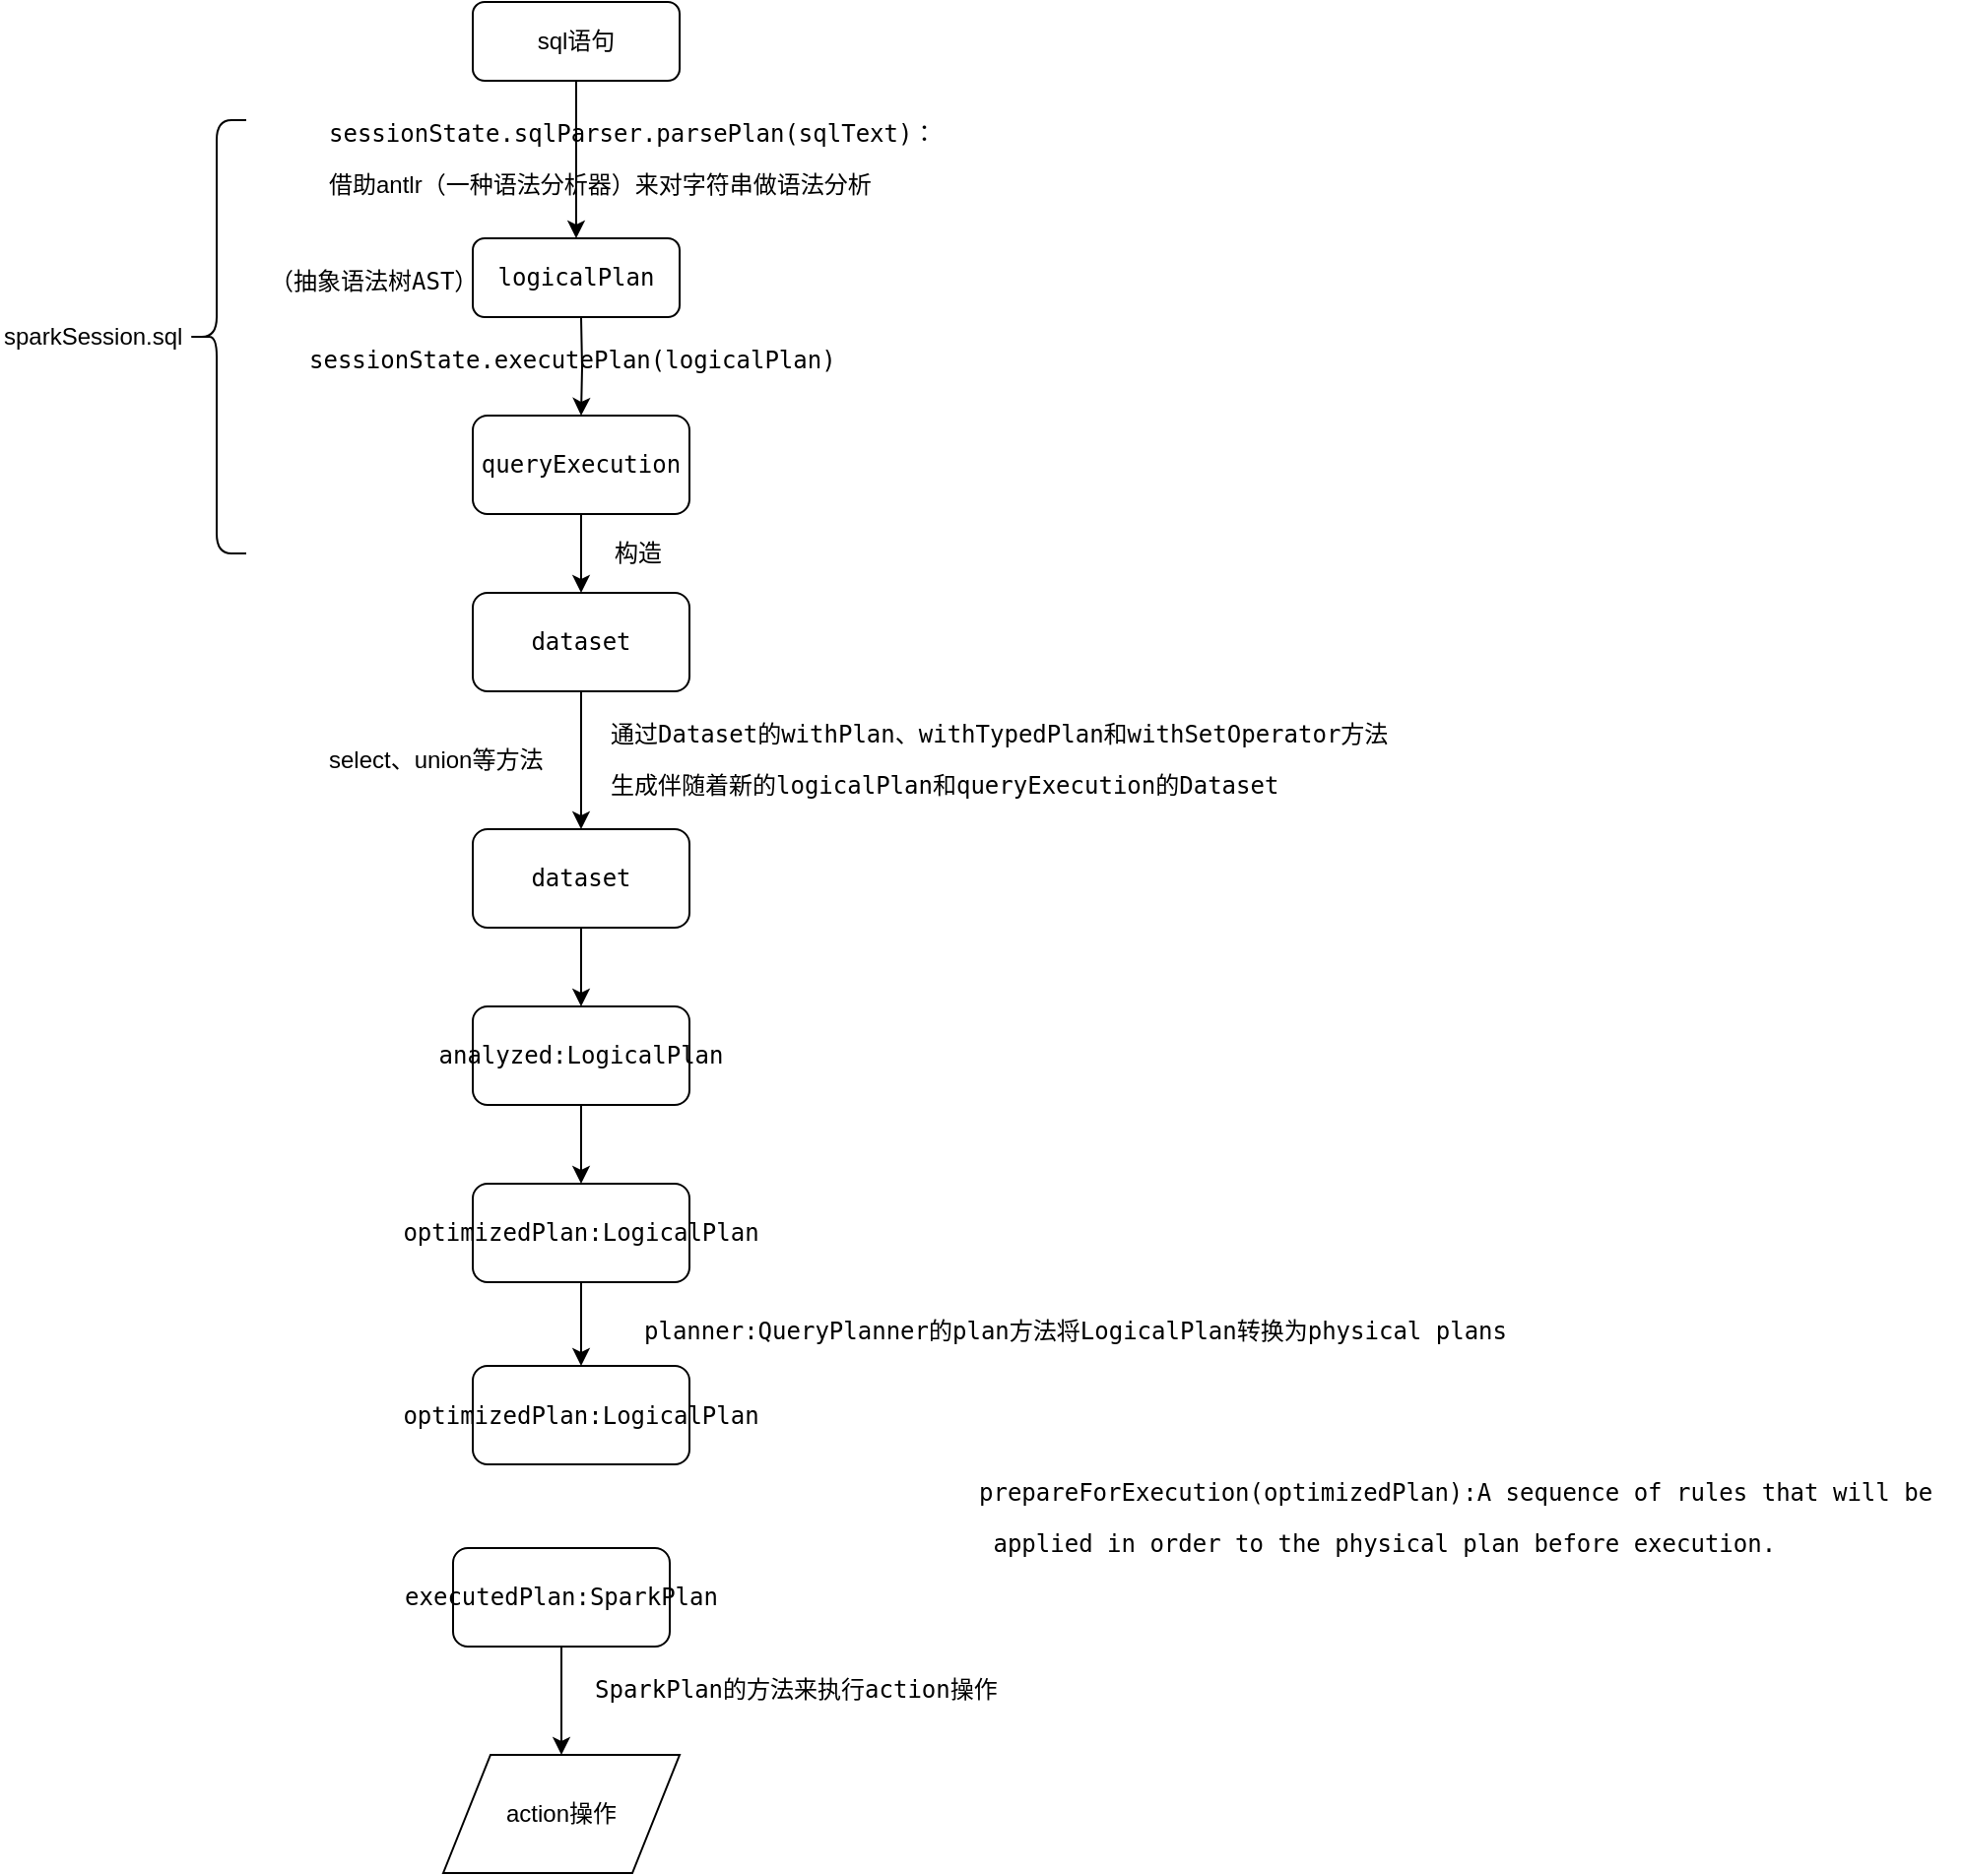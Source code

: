 <mxfile version="10.6.5" type="github"><diagram id="dt9gVWyhlOoFSgmwXe27" name="Page-1"><mxGraphModel dx="1985" dy="766" grid="1" gridSize="10" guides="1" tooltips="1" connect="1" arrows="1" fold="1" page="1" pageScale="1" pageWidth="827" pageHeight="1169" math="0" shadow="0"><root><mxCell id="0"/><mxCell id="1" parent="0"/><mxCell id="-dyHjd3bptGtPjj9Zdof-26" style="edgeStyle=orthogonalEdgeStyle;rounded=0;orthogonalLoop=1;jettySize=auto;html=1;exitX=0.5;exitY=1;exitDx=0;exitDy=0;" parent="1" source="-dyHjd3bptGtPjj9Zdof-1" target="-dyHjd3bptGtPjj9Zdof-7" edge="1"><mxGeometry relative="1" as="geometry"/></mxCell><mxCell id="-dyHjd3bptGtPjj9Zdof-1" value="sql语句" style="rounded=1;whiteSpace=wrap;html=1;" parent="1" vertex="1"><mxGeometry x="205" y="90" width="105" height="40" as="geometry"/></mxCell><mxCell id="-dyHjd3bptGtPjj9Zdof-20" value="" style="edgeStyle=orthogonalEdgeStyle;rounded=0;orthogonalLoop=1;jettySize=auto;html=1;" parent="1" target="-dyHjd3bptGtPjj9Zdof-19" edge="1"><mxGeometry relative="1" as="geometry"><mxPoint x="260" y="250" as="sourcePoint"/></mxGeometry></mxCell><mxCell id="-dyHjd3bptGtPjj9Zdof-7" value="&lt;pre&gt;logicalPlan&lt;/pre&gt;" style="rounded=1;whiteSpace=wrap;html=1;" parent="1" vertex="1"><mxGeometry x="205" y="210" width="105" height="40" as="geometry"/></mxCell><mxCell id="-dyHjd3bptGtPjj9Zdof-24" value="" style="edgeStyle=orthogonalEdgeStyle;rounded=0;orthogonalLoop=1;jettySize=auto;html=1;" parent="1" source="-dyHjd3bptGtPjj9Zdof-19" target="-dyHjd3bptGtPjj9Zdof-23" edge="1"><mxGeometry relative="1" as="geometry"/></mxCell><mxCell id="-dyHjd3bptGtPjj9Zdof-19" value="&lt;pre&gt;&lt;pre&gt;queryExecution&lt;/pre&gt;&lt;/pre&gt;" style="rounded=1;whiteSpace=wrap;html=1;" parent="1" vertex="1"><mxGeometry x="205" y="300" width="110" height="50" as="geometry"/></mxCell><mxCell id="pKj4gWHQKjA0kMIVy3WO-9" value="" style="edgeStyle=orthogonalEdgeStyle;rounded=0;orthogonalLoop=1;jettySize=auto;html=1;" parent="1" source="-dyHjd3bptGtPjj9Zdof-23" target="pKj4gWHQKjA0kMIVy3WO-8" edge="1"><mxGeometry relative="1" as="geometry"/></mxCell><mxCell id="-dyHjd3bptGtPjj9Zdof-23" value="&lt;pre&gt;&lt;pre&gt;dataset&lt;/pre&gt;&lt;/pre&gt;" style="rounded=1;whiteSpace=wrap;html=1;" parent="1" vertex="1"><mxGeometry x="205" y="390" width="110" height="50" as="geometry"/></mxCell><mxCell id="pKj4gWHQKjA0kMIVy3WO-13" value="" style="edgeStyle=orthogonalEdgeStyle;rounded=0;orthogonalLoop=1;jettySize=auto;html=1;" parent="1" source="pKj4gWHQKjA0kMIVy3WO-8" target="pKj4gWHQKjA0kMIVy3WO-12" edge="1"><mxGeometry relative="1" as="geometry"/></mxCell><mxCell id="pKj4gWHQKjA0kMIVy3WO-8" value="&lt;pre&gt;&lt;pre&gt;dataset&lt;/pre&gt;&lt;/pre&gt;" style="rounded=1;whiteSpace=wrap;html=1;" parent="1" vertex="1"><mxGeometry x="205" y="510" width="110" height="50" as="geometry"/></mxCell><mxCell id="pKj4gWHQKjA0kMIVy3WO-16" value="" style="edgeStyle=orthogonalEdgeStyle;rounded=0;orthogonalLoop=1;jettySize=auto;html=1;" parent="1" source="pKj4gWHQKjA0kMIVy3WO-12" target="pKj4gWHQKjA0kMIVy3WO-15" edge="1"><mxGeometry relative="1" as="geometry"/></mxCell><mxCell id="pKj4gWHQKjA0kMIVy3WO-12" value="&lt;pre&gt;&lt;pre&gt;&lt;pre&gt;&lt;span&gt;analyzed:&lt;/span&gt;LogicalPlan&lt;/pre&gt;&lt;/pre&gt;&lt;/pre&gt;" style="rounded=1;whiteSpace=wrap;html=1;" parent="1" vertex="1"><mxGeometry x="205" y="600" width="110" height="50" as="geometry"/></mxCell><mxCell id="axlH73A9_Z8-cDt6JRsq-2" value="" style="edgeStyle=orthogonalEdgeStyle;rounded=0;orthogonalLoop=1;jettySize=auto;html=1;" edge="1" parent="1" source="pKj4gWHQKjA0kMIVy3WO-15" target="axlH73A9_Z8-cDt6JRsq-1"><mxGeometry relative="1" as="geometry"/></mxCell><mxCell id="pKj4gWHQKjA0kMIVy3WO-15" value="&lt;pre&gt;&lt;pre&gt;&lt;pre&gt;&lt;pre&gt;&lt;pre&gt;&lt;span&gt;optimizedPlan:&lt;/span&gt;LogicalPlan&lt;/pre&gt;&lt;/pre&gt;&lt;/pre&gt;&lt;/pre&gt;&lt;/pre&gt;" style="rounded=1;whiteSpace=wrap;html=1;" parent="1" vertex="1"><mxGeometry x="205" y="690" width="110" height="50" as="geometry"/></mxCell><mxCell id="axlH73A9_Z8-cDt6JRsq-1" value="&lt;pre&gt;&lt;pre&gt;&lt;pre&gt;&lt;pre&gt;&lt;pre&gt;&lt;span&gt;optimizedPlan:&lt;/span&gt;LogicalPlan&lt;/pre&gt;&lt;/pre&gt;&lt;/pre&gt;&lt;/pre&gt;&lt;/pre&gt;" style="rounded=1;whiteSpace=wrap;html=1;" vertex="1" parent="1"><mxGeometry x="205" y="782.5" width="110" height="50" as="geometry"/></mxCell><mxCell id="pKj4gWHQKjA0kMIVy3WO-22" value="" style="edgeStyle=orthogonalEdgeStyle;rounded=0;orthogonalLoop=1;jettySize=auto;html=1;" parent="1" source="pKj4gWHQKjA0kMIVy3WO-17" edge="1"><mxGeometry relative="1" as="geometry"><mxPoint x="250" y="980" as="targetPoint"/></mxGeometry></mxCell><mxCell id="pKj4gWHQKjA0kMIVy3WO-17" value="&lt;pre&gt;&lt;pre&gt;&lt;pre&gt;&lt;pre&gt;&lt;pre&gt;executedPlan&lt;span&gt;:&lt;/span&gt;SparkPlan&lt;/pre&gt;&lt;/pre&gt;&lt;/pre&gt;&lt;/pre&gt;&lt;/pre&gt;" style="rounded=1;whiteSpace=wrap;html=1;" parent="1" vertex="1"><mxGeometry x="195" y="875" width="110" height="50" as="geometry"/></mxCell><mxCell id="-dyHjd3bptGtPjj9Zdof-10" value="&lt;pre&gt;&lt;span&gt;sessionState&lt;/span&gt;.sqlParser.parsePlan(sqlText)：&lt;/pre&gt;借助antlr（一种语法分析器）来对字符串做语法分析" style="text;html=1;resizable=0;points=[];autosize=1;align=left;verticalAlign=top;spacingTop=-4;" parent="1" vertex="1"><mxGeometry x="130" y="135" width="320" height="50" as="geometry"/></mxCell><mxCell id="-dyHjd3bptGtPjj9Zdof-21" value="&lt;pre&gt;&lt;span&gt;sessionState&lt;/span&gt;.executePlan(logicalPlan)&lt;/pre&gt;" style="text;html=1;resizable=0;points=[];autosize=1;align=left;verticalAlign=top;spacingTop=-4;" parent="1" vertex="1"><mxGeometry x="120" y="250" width="280" height="40" as="geometry"/></mxCell><mxCell id="-dyHjd3bptGtPjj9Zdof-25" value="构造" style="text;html=1;resizable=0;points=[];autosize=1;align=left;verticalAlign=top;spacingTop=-4;" parent="1" vertex="1"><mxGeometry x="275" y="360" width="40" height="20" as="geometry"/></mxCell><mxCell id="-dyHjd3bptGtPjj9Zdof-27" value="" style="shape=curlyBracket;whiteSpace=wrap;html=1;rounded=1;" parent="1" vertex="1"><mxGeometry x="60" y="150" width="30" height="220" as="geometry"/></mxCell><mxCell id="-dyHjd3bptGtPjj9Zdof-28" value="sparkSession.sql" style="text;html=1;resizable=0;points=[];autosize=1;align=left;verticalAlign=top;spacingTop=-4;" parent="1" vertex="1"><mxGeometry x="-35" y="250" width="110" height="20" as="geometry"/></mxCell><mxCell id="pKj4gWHQKjA0kMIVy3WO-6" value="&lt;pre&gt;（抽象语法树AST）&lt;/pre&gt;" style="text;html=1;resizable=0;points=[];autosize=1;align=left;verticalAlign=top;spacingTop=-4;" parent="1" vertex="1"><mxGeometry x="100" y="210" width="120" height="40" as="geometry"/></mxCell><mxCell id="pKj4gWHQKjA0kMIVy3WO-10" value="&lt;pre&gt;&lt;span&gt;通过Dataset的withPlan、&lt;/span&gt;withTypedPlan和withSetOperator方法&lt;/pre&gt;&lt;pre&gt;生成伴随着新的logicalPlan和queryExecution的Dataset&lt;/pre&gt;" style="text;html=1;resizable=0;points=[];autosize=1;align=left;verticalAlign=top;spacingTop=-4;" parent="1" vertex="1"><mxGeometry x="273" y="440" width="410" height="70" as="geometry"/></mxCell><mxCell id="pKj4gWHQKjA0kMIVy3WO-11" value="select、union等方法" style="text;html=1;resizable=0;points=[];autosize=1;align=left;verticalAlign=top;spacingTop=-4;" parent="1" vertex="1"><mxGeometry x="130" y="465" width="120" height="20" as="geometry"/></mxCell><mxCell id="pKj4gWHQKjA0kMIVy3WO-19" value="&lt;pre&gt;prepareForExecution(optimizedPlan):A sequence of rules that will be&lt;/pre&gt;&lt;pre&gt; applied in order to the physical plan before execution. &lt;br&gt;&lt;/pre&gt;" style="text;html=1;resizable=0;points=[];autosize=1;align=left;verticalAlign=top;spacingTop=-4;" parent="1" vertex="1"><mxGeometry x="460" y="824.5" width="500" height="70" as="geometry"/></mxCell><mxCell id="pKj4gWHQKjA0kMIVy3WO-23" value="&lt;pre&gt;SparkPlan的方法来执行action操作&lt;/pre&gt;" style="text;html=1;resizable=0;points=[];autosize=1;align=left;verticalAlign=top;spacingTop=-4;" parent="1" vertex="1"><mxGeometry x="265" y="925" width="220" height="40" as="geometry"/></mxCell><mxCell id="pKj4gWHQKjA0kMIVy3WO-24" value="action操作" style="shape=parallelogram;perimeter=parallelogramPerimeter;whiteSpace=wrap;html=1;strokeColor=#000000;" parent="1" vertex="1"><mxGeometry x="190" y="980" width="120" height="60" as="geometry"/></mxCell><mxCell id="axlH73A9_Z8-cDt6JRsq-3" value="&lt;pre&gt;planner:QueryPlanner的plan方法将LogicalPlan转换为physical plans&lt;/pre&gt;" style="text;html=1;resizable=0;points=[];autosize=1;align=left;verticalAlign=top;spacingTop=-4;" vertex="1" parent="1"><mxGeometry x="290" y="742.5" width="450" height="40" as="geometry"/></mxCell></root></mxGraphModel></diagram></mxfile>